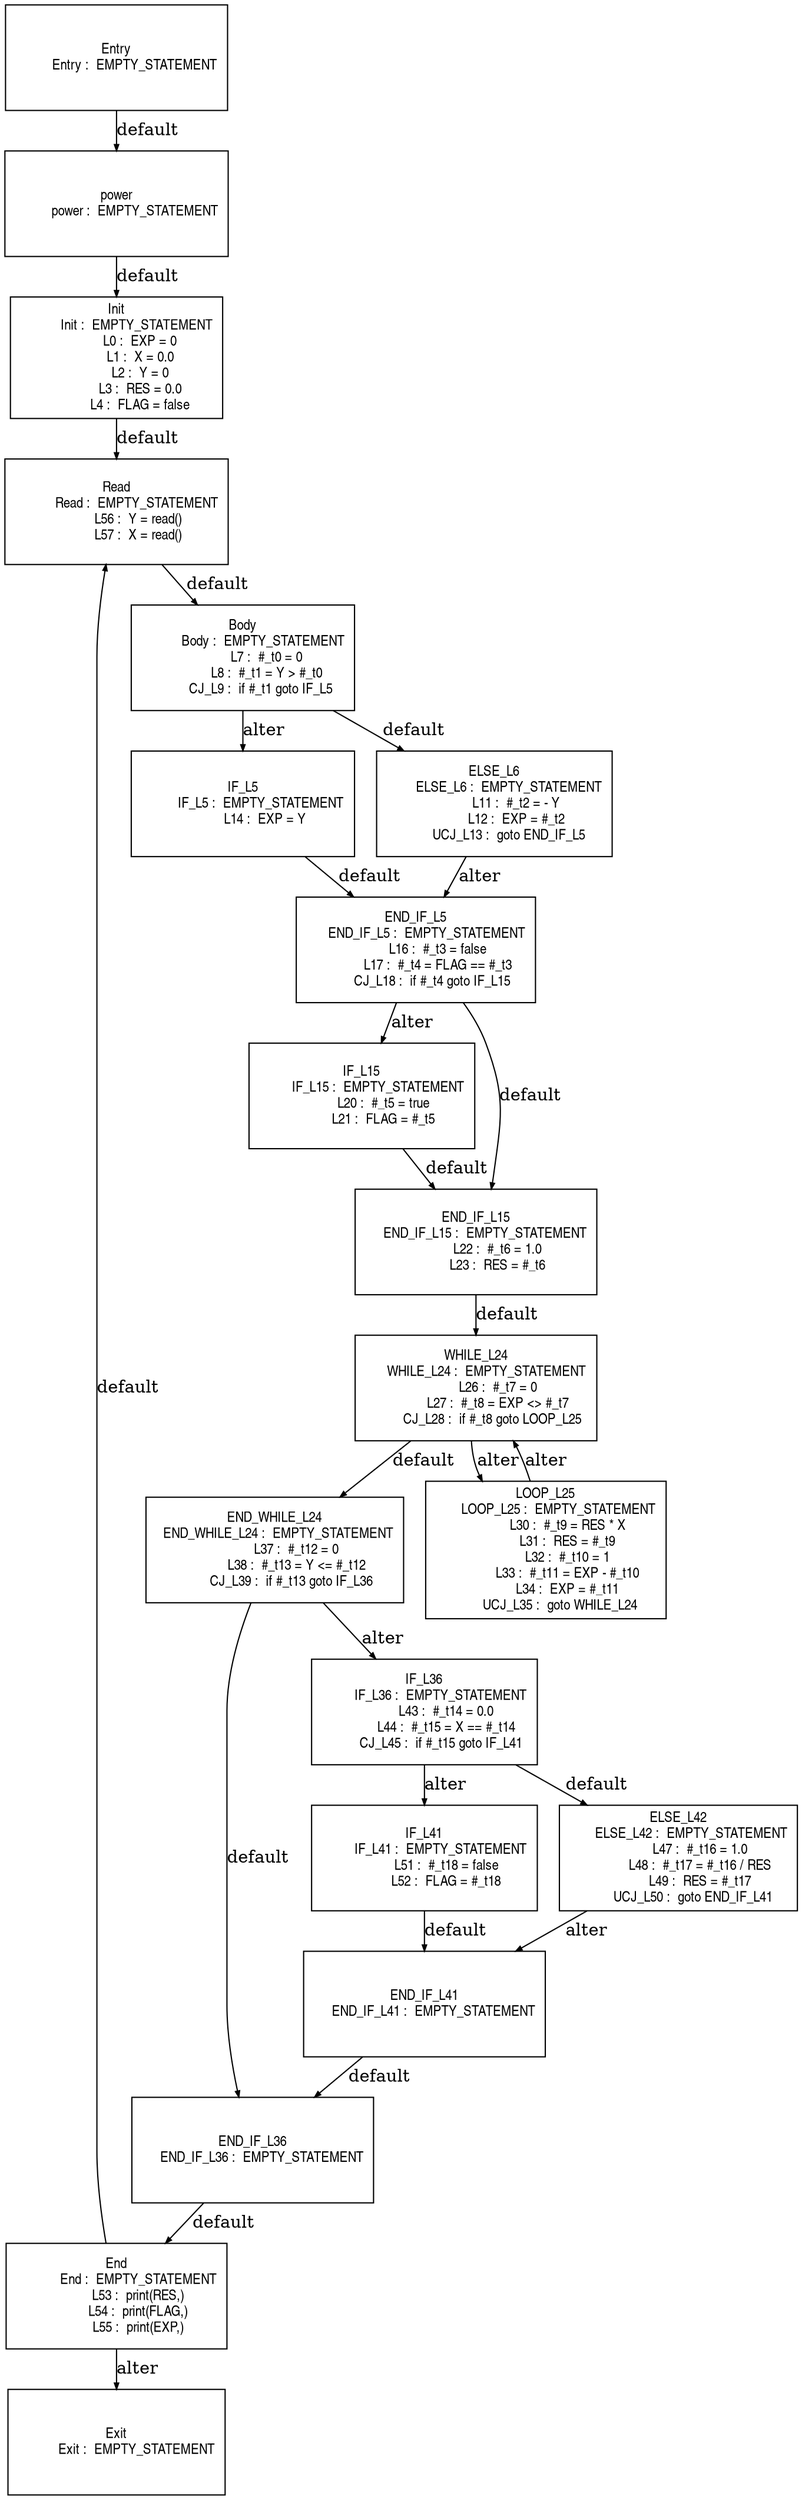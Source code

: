 digraph G {
  ranksep=.25;
  edge [arrowsize=.5]
  node [shape=rectangle, fontname="ArialNarrow",
        fontsize=12,  height=1.2];
  "Init
           Init :  EMPTY_STATEMENT
             L0 :  EXP = 0
             L1 :  X = 0.0
             L2 :  Y = 0
             L3 :  RES = 0.0
             L4 :  FLAG = false
"; "END_WHILE_L24
  END_WHILE_L24 :  EMPTY_STATEMENT
            L37 :  #_t12 = 0
            L38 :  #_t13 = Y <= #_t12
         CJ_L39 :  if #_t13 goto IF_L36
"; "END_IF_L36
     END_IF_L36 :  EMPTY_STATEMENT
"; "End
            End :  EMPTY_STATEMENT
            L53 :  print(RES,)
            L54 :  print(FLAG,)
            L55 :  print(EXP,)
"; "Body
           Body :  EMPTY_STATEMENT
             L7 :  #_t0 = 0
             L8 :  #_t1 = Y > #_t0
          CJ_L9 :  if #_t1 goto IF_L5
"; "Exit
           Exit :  EMPTY_STATEMENT
"; "IF_L5
          IF_L5 :  EMPTY_STATEMENT
            L14 :  EXP = Y
"; "IF_L15
         IF_L15 :  EMPTY_STATEMENT
            L20 :  #_t5 = true
            L21 :  FLAG = #_t5
"; "IF_L41
         IF_L41 :  EMPTY_STATEMENT
            L51 :  #_t18 = false
            L52 :  FLAG = #_t18
"; "END_IF_L15
     END_IF_L15 :  EMPTY_STATEMENT
            L22 :  #_t6 = 1.0
            L23 :  RES = #_t6
"; "power
          power :  EMPTY_STATEMENT
"; "IF_L36
         IF_L36 :  EMPTY_STATEMENT
            L43 :  #_t14 = 0.0
            L44 :  #_t15 = X == #_t14
         CJ_L45 :  if #_t15 goto IF_L41
"; "WHILE_L24
      WHILE_L24 :  EMPTY_STATEMENT
            L26 :  #_t7 = 0
            L27 :  #_t8 = EXP <> #_t7
         CJ_L28 :  if #_t8 goto LOOP_L25
"; "Read
           Read :  EMPTY_STATEMENT
            L56 :  Y = read()
            L57 :  X = read()
"; "ELSE_L42
       ELSE_L42 :  EMPTY_STATEMENT
            L47 :  #_t16 = 1.0
            L48 :  #_t17 = #_t16 / RES
            L49 :  RES = #_t17
        UCJ_L50 :  goto END_IF_L41
"; "LOOP_L25
       LOOP_L25 :  EMPTY_STATEMENT
            L30 :  #_t9 = RES * X
            L31 :  RES = #_t9
            L32 :  #_t10 = 1
            L33 :  #_t11 = EXP - #_t10
            L34 :  EXP = #_t11
        UCJ_L35 :  goto WHILE_L24
"; "END_IF_L41
     END_IF_L41 :  EMPTY_STATEMENT
"; "Entry
          Entry :  EMPTY_STATEMENT
"; "ELSE_L6
        ELSE_L6 :  EMPTY_STATEMENT
            L11 :  #_t2 = - Y
            L12 :  EXP = #_t2
        UCJ_L13 :  goto END_IF_L5
"; "END_IF_L5
      END_IF_L5 :  EMPTY_STATEMENT
            L16 :  #_t3 = false
            L17 :  #_t4 = FLAG == #_t3
         CJ_L18 :  if #_t4 goto IF_L15
"; 
  "power
          power :  EMPTY_STATEMENT
" -> "Init
           Init :  EMPTY_STATEMENT
             L0 :  EXP = 0
             L1 :  X = 0.0
             L2 :  Y = 0
             L3 :  RES = 0.0
             L4 :  FLAG = false
"  [label="default"];
  "Init
           Init :  EMPTY_STATEMENT
             L0 :  EXP = 0
             L1 :  X = 0.0
             L2 :  Y = 0
             L3 :  RES = 0.0
             L4 :  FLAG = false
" -> "Read
           Read :  EMPTY_STATEMENT
            L56 :  Y = read()
            L57 :  X = read()
"  [label="default"];
  "Body
           Body :  EMPTY_STATEMENT
             L7 :  #_t0 = 0
             L8 :  #_t1 = Y > #_t0
          CJ_L9 :  if #_t1 goto IF_L5
" -> "ELSE_L6
        ELSE_L6 :  EMPTY_STATEMENT
            L11 :  #_t2 = - Y
            L12 :  EXP = #_t2
        UCJ_L13 :  goto END_IF_L5
"  [label="default"];
  "Body
           Body :  EMPTY_STATEMENT
             L7 :  #_t0 = 0
             L8 :  #_t1 = Y > #_t0
          CJ_L9 :  if #_t1 goto IF_L5
" -> "IF_L5
          IF_L5 :  EMPTY_STATEMENT
            L14 :  EXP = Y
"  [label="alter"];
  "ELSE_L6
        ELSE_L6 :  EMPTY_STATEMENT
            L11 :  #_t2 = - Y
            L12 :  EXP = #_t2
        UCJ_L13 :  goto END_IF_L5
" -> "END_IF_L5
      END_IF_L5 :  EMPTY_STATEMENT
            L16 :  #_t3 = false
            L17 :  #_t4 = FLAG == #_t3
         CJ_L18 :  if #_t4 goto IF_L15
"  [label="alter"];
  "IF_L5
          IF_L5 :  EMPTY_STATEMENT
            L14 :  EXP = Y
" -> "END_IF_L5
      END_IF_L5 :  EMPTY_STATEMENT
            L16 :  #_t3 = false
            L17 :  #_t4 = FLAG == #_t3
         CJ_L18 :  if #_t4 goto IF_L15
"  [label="default"];
  "END_IF_L5
      END_IF_L5 :  EMPTY_STATEMENT
            L16 :  #_t3 = false
            L17 :  #_t4 = FLAG == #_t3
         CJ_L18 :  if #_t4 goto IF_L15
" -> "END_IF_L15
     END_IF_L15 :  EMPTY_STATEMENT
            L22 :  #_t6 = 1.0
            L23 :  RES = #_t6
"  [label="default"];
  "END_IF_L5
      END_IF_L5 :  EMPTY_STATEMENT
            L16 :  #_t3 = false
            L17 :  #_t4 = FLAG == #_t3
         CJ_L18 :  if #_t4 goto IF_L15
" -> "IF_L15
         IF_L15 :  EMPTY_STATEMENT
            L20 :  #_t5 = true
            L21 :  FLAG = #_t5
"  [label="alter"];
  "IF_L15
         IF_L15 :  EMPTY_STATEMENT
            L20 :  #_t5 = true
            L21 :  FLAG = #_t5
" -> "END_IF_L15
     END_IF_L15 :  EMPTY_STATEMENT
            L22 :  #_t6 = 1.0
            L23 :  RES = #_t6
"  [label="default"];
  "END_IF_L15
     END_IF_L15 :  EMPTY_STATEMENT
            L22 :  #_t6 = 1.0
            L23 :  RES = #_t6
" -> "WHILE_L24
      WHILE_L24 :  EMPTY_STATEMENT
            L26 :  #_t7 = 0
            L27 :  #_t8 = EXP <> #_t7
         CJ_L28 :  if #_t8 goto LOOP_L25
"  [label="default"];
  "WHILE_L24
      WHILE_L24 :  EMPTY_STATEMENT
            L26 :  #_t7 = 0
            L27 :  #_t8 = EXP <> #_t7
         CJ_L28 :  if #_t8 goto LOOP_L25
" -> "END_WHILE_L24
  END_WHILE_L24 :  EMPTY_STATEMENT
            L37 :  #_t12 = 0
            L38 :  #_t13 = Y <= #_t12
         CJ_L39 :  if #_t13 goto IF_L36
"  [label="default"];
  "WHILE_L24
      WHILE_L24 :  EMPTY_STATEMENT
            L26 :  #_t7 = 0
            L27 :  #_t8 = EXP <> #_t7
         CJ_L28 :  if #_t8 goto LOOP_L25
" -> "LOOP_L25
       LOOP_L25 :  EMPTY_STATEMENT
            L30 :  #_t9 = RES * X
            L31 :  RES = #_t9
            L32 :  #_t10 = 1
            L33 :  #_t11 = EXP - #_t10
            L34 :  EXP = #_t11
        UCJ_L35 :  goto WHILE_L24
"  [label="alter"];
  "LOOP_L25
       LOOP_L25 :  EMPTY_STATEMENT
            L30 :  #_t9 = RES * X
            L31 :  RES = #_t9
            L32 :  #_t10 = 1
            L33 :  #_t11 = EXP - #_t10
            L34 :  EXP = #_t11
        UCJ_L35 :  goto WHILE_L24
" -> "WHILE_L24
      WHILE_L24 :  EMPTY_STATEMENT
            L26 :  #_t7 = 0
            L27 :  #_t8 = EXP <> #_t7
         CJ_L28 :  if #_t8 goto LOOP_L25
"  [label="alter"];
  "END_WHILE_L24
  END_WHILE_L24 :  EMPTY_STATEMENT
            L37 :  #_t12 = 0
            L38 :  #_t13 = Y <= #_t12
         CJ_L39 :  if #_t13 goto IF_L36
" -> "END_IF_L36
     END_IF_L36 :  EMPTY_STATEMENT
"  [label="default"];
  "END_WHILE_L24
  END_WHILE_L24 :  EMPTY_STATEMENT
            L37 :  #_t12 = 0
            L38 :  #_t13 = Y <= #_t12
         CJ_L39 :  if #_t13 goto IF_L36
" -> "IF_L36
         IF_L36 :  EMPTY_STATEMENT
            L43 :  #_t14 = 0.0
            L44 :  #_t15 = X == #_t14
         CJ_L45 :  if #_t15 goto IF_L41
"  [label="alter"];
  "IF_L36
         IF_L36 :  EMPTY_STATEMENT
            L43 :  #_t14 = 0.0
            L44 :  #_t15 = X == #_t14
         CJ_L45 :  if #_t15 goto IF_L41
" -> "ELSE_L42
       ELSE_L42 :  EMPTY_STATEMENT
            L47 :  #_t16 = 1.0
            L48 :  #_t17 = #_t16 / RES
            L49 :  RES = #_t17
        UCJ_L50 :  goto END_IF_L41
"  [label="default"];
  "IF_L36
         IF_L36 :  EMPTY_STATEMENT
            L43 :  #_t14 = 0.0
            L44 :  #_t15 = X == #_t14
         CJ_L45 :  if #_t15 goto IF_L41
" -> "IF_L41
         IF_L41 :  EMPTY_STATEMENT
            L51 :  #_t18 = false
            L52 :  FLAG = #_t18
"  [label="alter"];
  "ELSE_L42
       ELSE_L42 :  EMPTY_STATEMENT
            L47 :  #_t16 = 1.0
            L48 :  #_t17 = #_t16 / RES
            L49 :  RES = #_t17
        UCJ_L50 :  goto END_IF_L41
" -> "END_IF_L41
     END_IF_L41 :  EMPTY_STATEMENT
"  [label="alter"];
  "IF_L41
         IF_L41 :  EMPTY_STATEMENT
            L51 :  #_t18 = false
            L52 :  FLAG = #_t18
" -> "END_IF_L41
     END_IF_L41 :  EMPTY_STATEMENT
"  [label="default"];
  "END_IF_L41
     END_IF_L41 :  EMPTY_STATEMENT
" -> "END_IF_L36
     END_IF_L36 :  EMPTY_STATEMENT
"  [label="default"];
  "END_IF_L36
     END_IF_L36 :  EMPTY_STATEMENT
" -> "End
            End :  EMPTY_STATEMENT
            L53 :  print(RES,)
            L54 :  print(FLAG,)
            L55 :  print(EXP,)
"  [label="default"];
  "Entry
          Entry :  EMPTY_STATEMENT
" -> "power
          power :  EMPTY_STATEMENT
"  [label="default"];
  "End
            End :  EMPTY_STATEMENT
            L53 :  print(RES,)
            L54 :  print(FLAG,)
            L55 :  print(EXP,)
" -> "Read
           Read :  EMPTY_STATEMENT
            L56 :  Y = read()
            L57 :  X = read()
"  [label="default"];
  "End
            End :  EMPTY_STATEMENT
            L53 :  print(RES,)
            L54 :  print(FLAG,)
            L55 :  print(EXP,)
" -> "Exit
           Exit :  EMPTY_STATEMENT
"  [label="alter"];
  "Read
           Read :  EMPTY_STATEMENT
            L56 :  Y = read()
            L57 :  X = read()
" -> "Body
           Body :  EMPTY_STATEMENT
             L7 :  #_t0 = 0
             L8 :  #_t1 = Y > #_t0
          CJ_L9 :  if #_t1 goto IF_L5
"  [label="default"];
}
